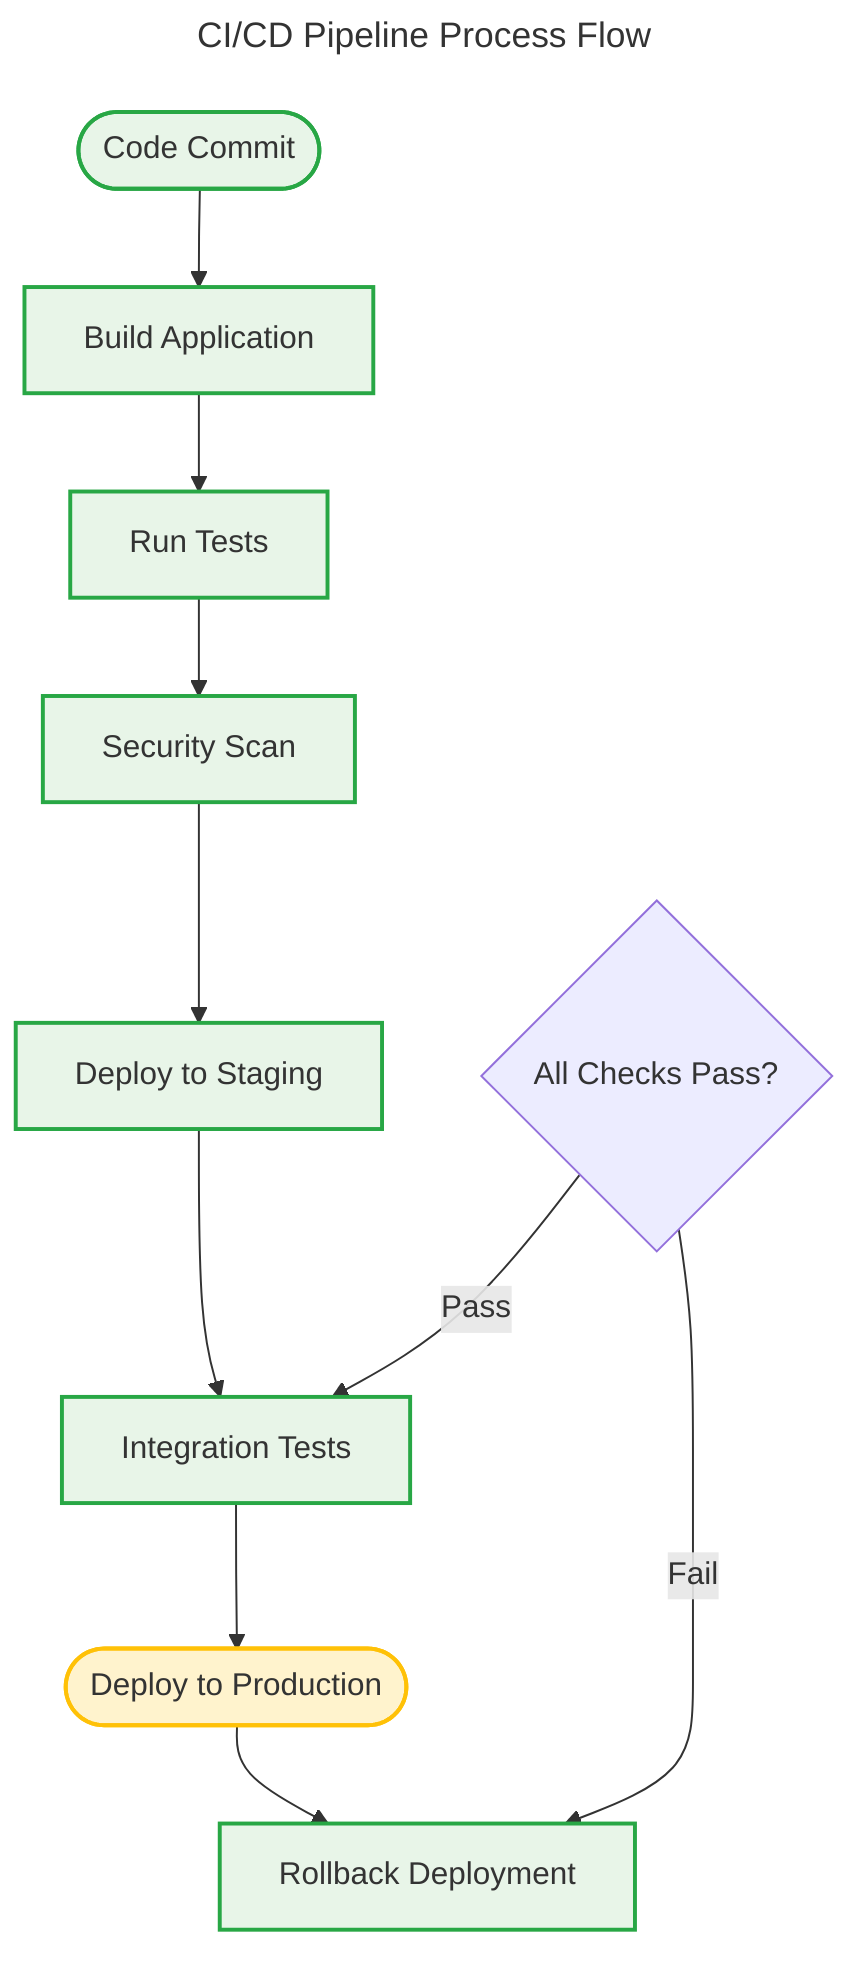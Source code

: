 ---
title: CI/CD Pipeline Process Flow
---
flowchart TD
    step_commit([Code Commit])
    step_build[Build Application]
    step_test[Run Tests]
    step_security_scan[Security Scan]
    step_deploy_staging[Deploy to Staging]
    step_integration_test[Integration Tests]
    step_deploy_prod([Deploy to Production])
    decision_quality_gate{All Checks Pass?}
    step_rollback[Rollback Deployment]
    step_commit --> step_build
    step_build --> step_test
    step_test --> step_security_scan
    step_security_scan --> step_deploy_staging
    step_deploy_staging --> step_integration_test
    step_integration_test --> step_deploy_prod
    step_deploy_prod --> step_rollback
    decision_quality_gate --> |Pass| step_integration_test
    decision_quality_gate --> |Fail| step_rollback
    classDef compliance stroke-dasharray: 5 5
    style step_commit fill:#e8f5e8,stroke:#28a745,stroke-width:2px
    style step_build fill:#e8f5e8,stroke:#28a745,stroke-width:2px
    style step_test fill:#e8f5e8,stroke:#28a745,stroke-width:2px
    style step_security_scan fill:#e8f5e8,stroke:#28a745,stroke-width:2px
    style step_deploy_staging fill:#e8f5e8,stroke:#28a745,stroke-width:2px
    style step_integration_test fill:#e8f5e8,stroke:#28a745,stroke-width:2px
    style step_deploy_prod fill:#fff3cd,stroke:#ffc107,stroke-width:2px
    style step_rollback fill:#e8f5e8,stroke:#28a745,stroke-width:2px